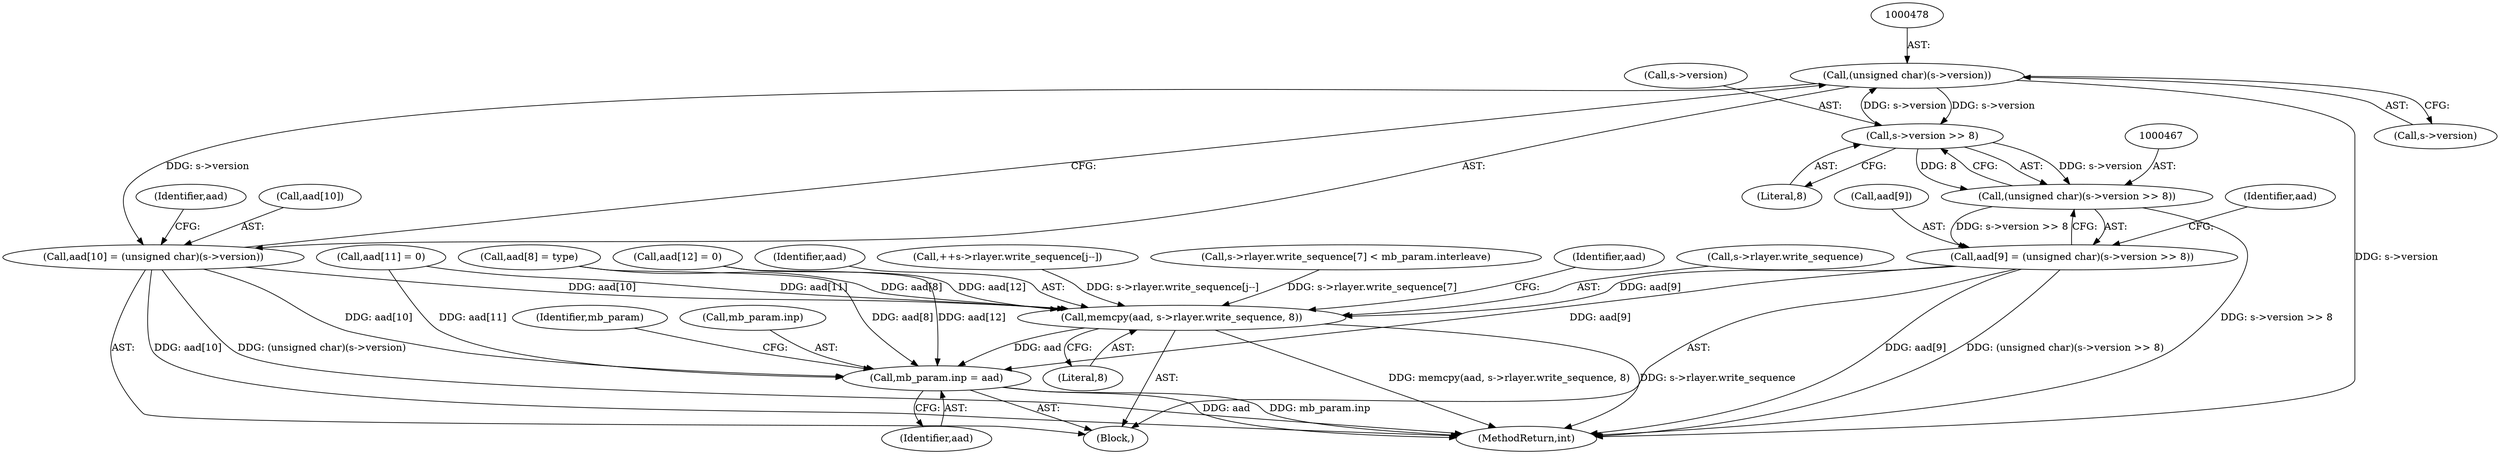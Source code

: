 digraph "0_openssl_4ad93618d26a3ea23d36ad5498ff4f59eff3a4d2_0@pointer" {
"1000477" [label="(Call,(unsigned char)(s->version))"];
"1000468" [label="(Call,s->version >> 8)"];
"1000477" [label="(Call,(unsigned char)(s->version))"];
"1000466" [label="(Call,(unsigned char)(s->version >> 8))"];
"1000462" [label="(Call,aad[9] = (unsigned char)(s->version >> 8))"];
"1000449" [label="(Call,memcpy(aad, s->rlayer.write_sequence, 8))"];
"1000497" [label="(Call,mb_param.inp = aad)"];
"1000473" [label="(Call,aad[10] = (unsigned char)(s->version))"];
"1000463" [label="(Call,aad[9])"];
"1000487" [label="(Call,aad[12] = 0)"];
"1000457" [label="(Call,aad[8] = type)"];
"1000479" [label="(Call,s->version)"];
"1000459" [label="(Identifier,aad)"];
"1000466" [label="(Call,(unsigned char)(s->version >> 8))"];
"1000484" [label="(Identifier,aad)"];
"1000468" [label="(Call,s->version >> 8)"];
"1000473" [label="(Call,aad[10] = (unsigned char)(s->version))"];
"1000472" [label="(Literal,8)"];
"1000475" [label="(Identifier,aad)"];
"1000451" [label="(Call,s->rlayer.write_sequence)"];
"1000504" [label="(Identifier,mb_param)"];
"1000450" [label="(Identifier,aad)"];
"1000603" [label="(Call,++s->rlayer.write_sequence[j--])"];
"1000462" [label="(Call,aad[9] = (unsigned char)(s->version >> 8))"];
"1000474" [label="(Call,aad[10])"];
"1000477" [label="(Call,(unsigned char)(s->version))"];
"1000501" [label="(Identifier,aad)"];
"1000456" [label="(Literal,8)"];
"1000449" [label="(Call,memcpy(aad, s->rlayer.write_sequence, 8))"];
"1000497" [label="(Call,mb_param.inp = aad)"];
"1000388" [label="(Block,)"];
"1000482" [label="(Call,aad[11] = 0)"];
"1000581" [label="(Call,s->rlayer.write_sequence[7] < mb_param.interleave)"];
"1000498" [label="(Call,mb_param.inp)"];
"1000469" [label="(Call,s->version)"];
"1000980" [label="(MethodReturn,int)"];
"1000477" -> "1000473"  [label="AST: "];
"1000477" -> "1000479"  [label="CFG: "];
"1000478" -> "1000477"  [label="AST: "];
"1000479" -> "1000477"  [label="AST: "];
"1000473" -> "1000477"  [label="CFG: "];
"1000477" -> "1000980"  [label="DDG: s->version"];
"1000477" -> "1000468"  [label="DDG: s->version"];
"1000477" -> "1000473"  [label="DDG: s->version"];
"1000468" -> "1000477"  [label="DDG: s->version"];
"1000468" -> "1000466"  [label="AST: "];
"1000468" -> "1000472"  [label="CFG: "];
"1000469" -> "1000468"  [label="AST: "];
"1000472" -> "1000468"  [label="AST: "];
"1000466" -> "1000468"  [label="CFG: "];
"1000468" -> "1000466"  [label="DDG: s->version"];
"1000468" -> "1000466"  [label="DDG: 8"];
"1000466" -> "1000462"  [label="AST: "];
"1000467" -> "1000466"  [label="AST: "];
"1000462" -> "1000466"  [label="CFG: "];
"1000466" -> "1000980"  [label="DDG: s->version >> 8"];
"1000466" -> "1000462"  [label="DDG: s->version >> 8"];
"1000462" -> "1000388"  [label="AST: "];
"1000463" -> "1000462"  [label="AST: "];
"1000475" -> "1000462"  [label="CFG: "];
"1000462" -> "1000980"  [label="DDG: aad[9]"];
"1000462" -> "1000980"  [label="DDG: (unsigned char)(s->version >> 8)"];
"1000462" -> "1000449"  [label="DDG: aad[9]"];
"1000462" -> "1000497"  [label="DDG: aad[9]"];
"1000449" -> "1000388"  [label="AST: "];
"1000449" -> "1000456"  [label="CFG: "];
"1000450" -> "1000449"  [label="AST: "];
"1000451" -> "1000449"  [label="AST: "];
"1000456" -> "1000449"  [label="AST: "];
"1000459" -> "1000449"  [label="CFG: "];
"1000449" -> "1000980"  [label="DDG: memcpy(aad, s->rlayer.write_sequence, 8)"];
"1000449" -> "1000980"  [label="DDG: s->rlayer.write_sequence"];
"1000487" -> "1000449"  [label="DDG: aad[12]"];
"1000482" -> "1000449"  [label="DDG: aad[11]"];
"1000473" -> "1000449"  [label="DDG: aad[10]"];
"1000457" -> "1000449"  [label="DDG: aad[8]"];
"1000603" -> "1000449"  [label="DDG: s->rlayer.write_sequence[j--]"];
"1000581" -> "1000449"  [label="DDG: s->rlayer.write_sequence[7]"];
"1000449" -> "1000497"  [label="DDG: aad"];
"1000497" -> "1000388"  [label="AST: "];
"1000497" -> "1000501"  [label="CFG: "];
"1000498" -> "1000497"  [label="AST: "];
"1000501" -> "1000497"  [label="AST: "];
"1000504" -> "1000497"  [label="CFG: "];
"1000497" -> "1000980"  [label="DDG: mb_param.inp"];
"1000497" -> "1000980"  [label="DDG: aad"];
"1000487" -> "1000497"  [label="DDG: aad[12]"];
"1000482" -> "1000497"  [label="DDG: aad[11]"];
"1000457" -> "1000497"  [label="DDG: aad[8]"];
"1000473" -> "1000497"  [label="DDG: aad[10]"];
"1000473" -> "1000388"  [label="AST: "];
"1000474" -> "1000473"  [label="AST: "];
"1000484" -> "1000473"  [label="CFG: "];
"1000473" -> "1000980"  [label="DDG: aad[10]"];
"1000473" -> "1000980"  [label="DDG: (unsigned char)(s->version)"];
}
